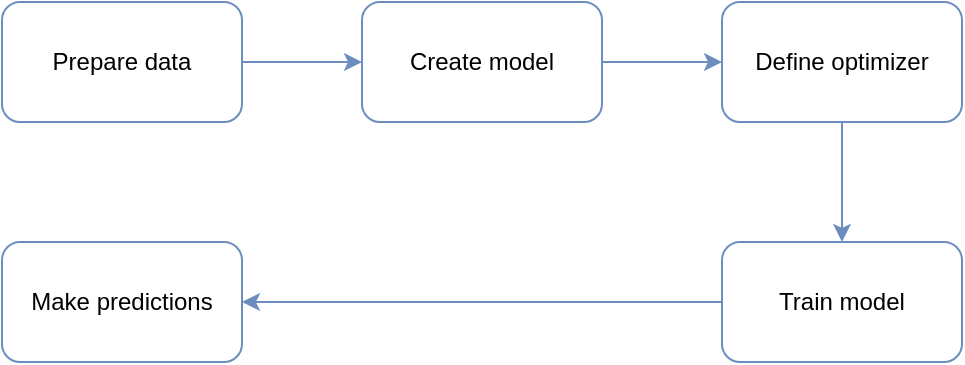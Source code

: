 <mxfile version="14.1.7" type="device"><diagram id="w5vYgwHwrsU_PEIWU8dz" name="Page-1"><mxGraphModel dx="870" dy="682" grid="1" gridSize="10" guides="1" tooltips="1" connect="1" arrows="1" fold="1" page="1" pageScale="1" pageWidth="1169" pageHeight="827" math="0" shadow="0"><root><mxCell id="0"/><mxCell id="1" parent="0"/><mxCell id="KDKjV-FRkONvXEtXBpjM-5" value="" style="edgeStyle=orthogonalEdgeStyle;rounded=0;orthogonalLoop=1;jettySize=auto;html=1;fillColor=#dae8fc;strokeColor=#6c8ebf;" parent="1" source="KDKjV-FRkONvXEtXBpjM-1" target="KDKjV-FRkONvXEtXBpjM-2" edge="1"><mxGeometry relative="1" as="geometry"/></mxCell><mxCell id="KDKjV-FRkONvXEtXBpjM-1" value="Prepare data" style="rounded=1;whiteSpace=wrap;html=1;strokeColor=#6c8ebf;fillColor=none;" parent="1" vertex="1"><mxGeometry x="40" y="180" width="120" height="60" as="geometry"/></mxCell><mxCell id="KDKjV-FRkONvXEtXBpjM-6" value="" style="edgeStyle=orthogonalEdgeStyle;rounded=0;orthogonalLoop=1;jettySize=auto;html=1;fillColor=#dae8fc;strokeColor=#6c8ebf;exitX=0.5;exitY=1;exitDx=0;exitDy=0;" parent="1" source="-oK9-UqzIPxXyouCinK5-1" target="KDKjV-FRkONvXEtXBpjM-3" edge="1"><mxGeometry relative="1" as="geometry"/></mxCell><mxCell id="-oK9-UqzIPxXyouCinK5-2" value="" style="edgeStyle=orthogonalEdgeStyle;rounded=0;orthogonalLoop=1;jettySize=auto;html=1;fillColor=#dae8fc;strokeColor=#6c8ebf;" edge="1" parent="1" source="KDKjV-FRkONvXEtXBpjM-2" target="-oK9-UqzIPxXyouCinK5-1"><mxGeometry relative="1" as="geometry"/></mxCell><mxCell id="KDKjV-FRkONvXEtXBpjM-2" value="Create model" style="rounded=1;whiteSpace=wrap;html=1;strokeColor=#6c8ebf;fillColor=none;" parent="1" vertex="1"><mxGeometry x="220" y="180" width="120" height="60" as="geometry"/></mxCell><mxCell id="KDKjV-FRkONvXEtXBpjM-7" value="" style="edgeStyle=orthogonalEdgeStyle;rounded=0;orthogonalLoop=1;jettySize=auto;html=1;fillColor=#dae8fc;strokeColor=#6c8ebf;" parent="1" source="KDKjV-FRkONvXEtXBpjM-3" target="KDKjV-FRkONvXEtXBpjM-4" edge="1"><mxGeometry relative="1" as="geometry"/></mxCell><mxCell id="KDKjV-FRkONvXEtXBpjM-3" value="Train model" style="rounded=1;whiteSpace=wrap;html=1;strokeColor=#6c8ebf;fillColor=none;" parent="1" vertex="1"><mxGeometry x="400" y="300" width="120" height="60" as="geometry"/></mxCell><mxCell id="KDKjV-FRkONvXEtXBpjM-4" value="Make predictions" style="rounded=1;whiteSpace=wrap;html=1;strokeColor=#6c8ebf;fillColor=none;" parent="1" vertex="1"><mxGeometry x="40" y="300" width="120" height="60" as="geometry"/></mxCell><mxCell id="-oK9-UqzIPxXyouCinK5-1" value="Define optimizer" style="rounded=1;whiteSpace=wrap;html=1;strokeColor=#6c8ebf;fillColor=none;" vertex="1" parent="1"><mxGeometry x="400" y="180" width="120" height="60" as="geometry"/></mxCell></root></mxGraphModel></diagram></mxfile>